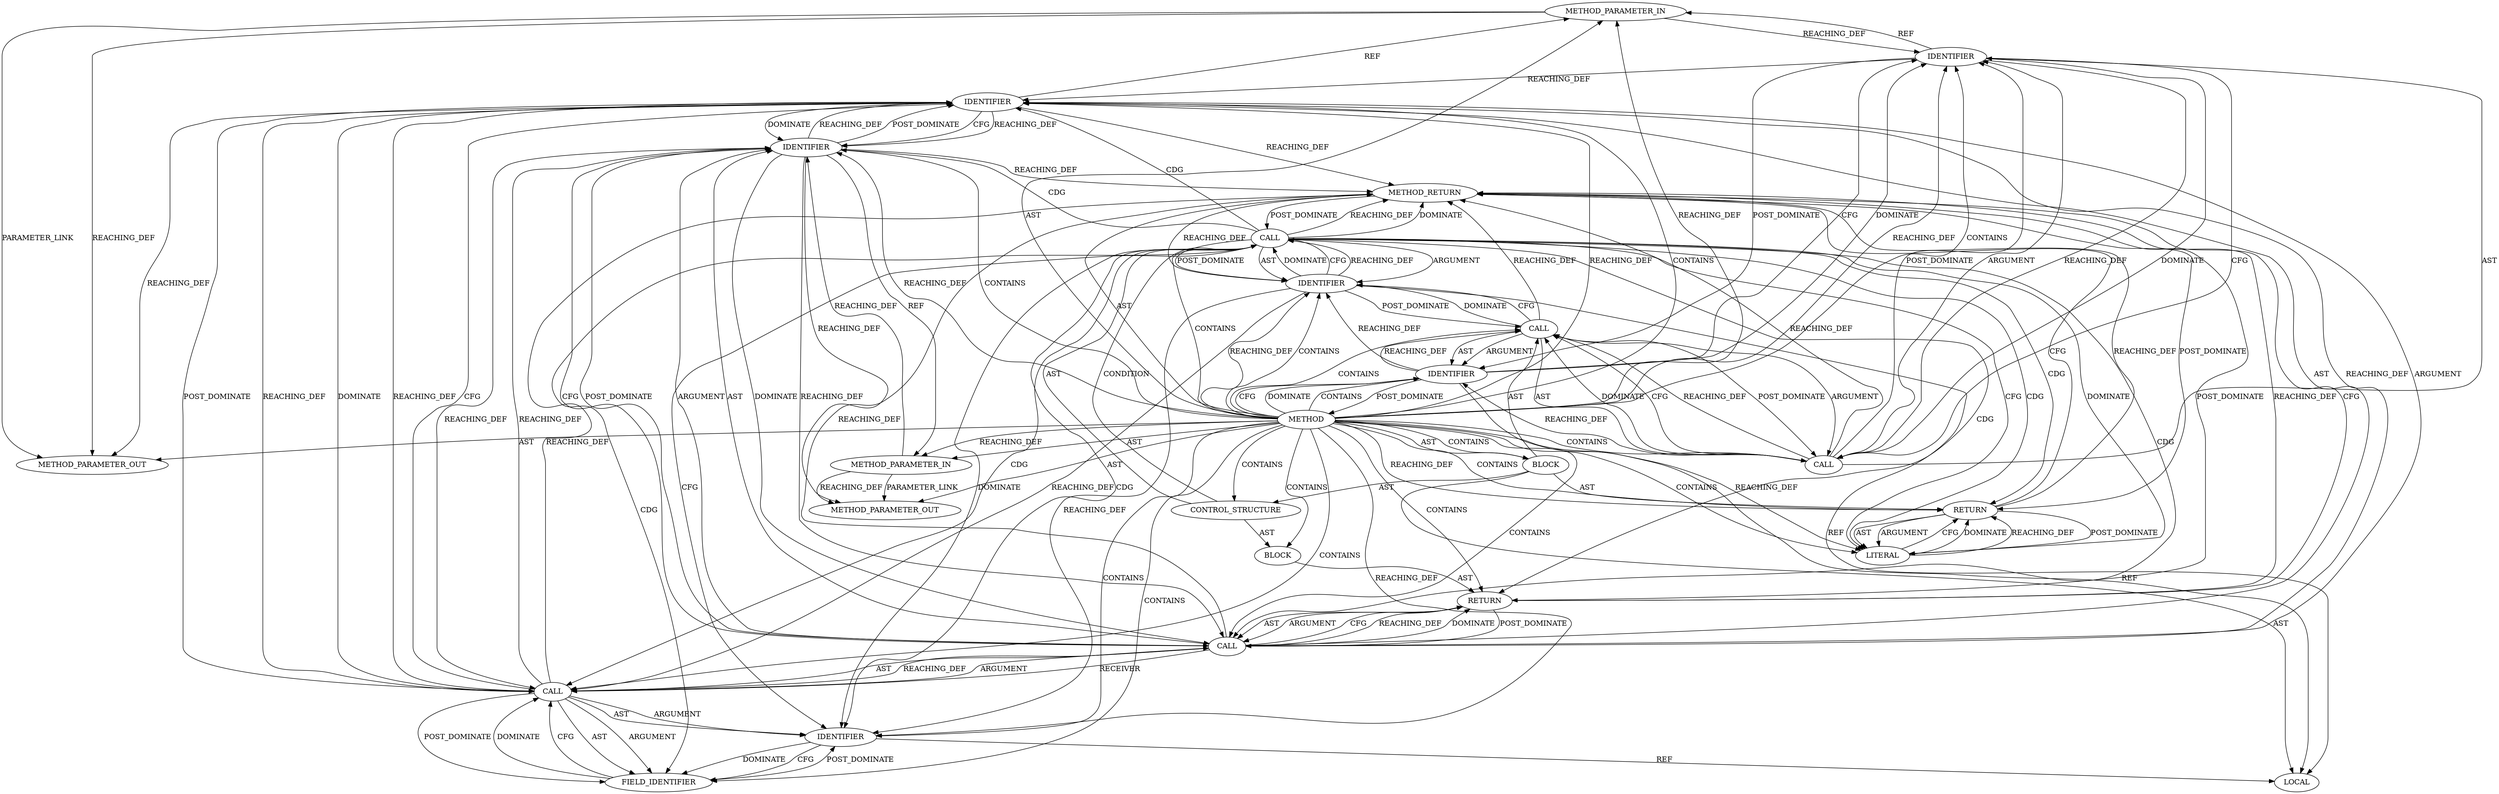 digraph {
  6241 [label=METHOD_PARAMETER_IN ORDER=1 CODE="struct sock *sk" IS_VARIADIC=false COLUMN_NUMBER=35 LINE_NUMBER=228 TYPE_FULL_NAME="sock*" EVALUATION_STRATEGY="BY_VALUE" INDEX=1 NAME="sk"]
  6246 [label=IDENTIFIER ORDER=1 ARGUMENT_INDEX=1 CODE="ctx" COLUMN_NUMBER=22 LINE_NUMBER=230 TYPE_FULL_NAME="tls_context*" NAME="ctx"]
  6262 [label=METHOD_RETURN ORDER=4 CODE="RET" COLUMN_NUMBER=1 LINE_NUMBER=228 TYPE_FULL_NAME="int" EVALUATION_STRATEGY="BY_VALUE"]
  6240 [label=METHOD COLUMN_NUMBER=1 LINE_NUMBER=228 COLUMN_NUMBER_END=1 IS_EXTERNAL=false SIGNATURE="int tls_handle_open_record (sock*,int)" NAME="tls_handle_open_record" AST_PARENT_TYPE="TYPE_DECL" AST_PARENT_FULL_NAME="tls_main.c:<global>" ORDER=96 CODE="static int tls_handle_open_record(struct sock *sk, int flags)
{
	struct tls_context *ctx = tls_get_ctx(sk);

	if (tls_is_pending_open_record(ctx))
		return ctx->push_pending_record(sk, flags);

	return 0;
}" FULL_NAME="tls_handle_open_record" LINE_NUMBER_END=236 FILENAME="tls_main.c"]
  6247 [label=CALL ORDER=2 ARGUMENT_INDEX=2 CODE="tls_get_ctx(sk)" COLUMN_NUMBER=28 METHOD_FULL_NAME="tls_get_ctx" LINE_NUMBER=230 TYPE_FULL_NAME="<empty>" DISPATCH_TYPE="STATIC_DISPATCH" SIGNATURE="" NAME="tls_get_ctx"]
  6253 [label=RETURN ORDER=1 ARGUMENT_INDEX=1 CODE="return ctx->push_pending_record(sk, flags);" COLUMN_NUMBER=3 LINE_NUMBER=233]
  6255 [label=CALL ORDER=1 ARGUMENT_INDEX=0 CODE="ctx->push_pending_record" COLUMN_NUMBER=10 METHOD_FULL_NAME="<operator>.indirectFieldAccess" LINE_NUMBER=233 TYPE_FULL_NAME="<empty>" DISPATCH_TYPE="STATIC_DISPATCH" SIGNATURE="" NAME="<operator>.indirectFieldAccess"]
  6254 [label=CALL ORDER=1 ARGUMENT_INDEX=-1 CODE="ctx->push_pending_record(sk, flags)" COLUMN_NUMBER=10 METHOD_FULL_NAME="tls_context.push_pending_record" LINE_NUMBER=233 TYPE_FULL_NAME="<empty>" DISPATCH_TYPE="STATIC_DISPATCH" SIGNATURE="" NAME="push_pending_record"]
  6250 [label=CALL ORDER=1 ARGUMENT_INDEX=-1 CODE="tls_is_pending_open_record(ctx)" COLUMN_NUMBER=6 METHOD_FULL_NAME="tls_is_pending_open_record" LINE_NUMBER=232 TYPE_FULL_NAME="<empty>" DISPATCH_TYPE="STATIC_DISPATCH" SIGNATURE="" NAME="tls_is_pending_open_record"]
  6251 [label=IDENTIFIER ORDER=1 ARGUMENT_INDEX=1 CODE="ctx" COLUMN_NUMBER=33 LINE_NUMBER=232 TYPE_FULL_NAME="tls_context*" NAME="ctx"]
  21443 [label=METHOD_PARAMETER_OUT ORDER=1 CODE="struct sock *sk" IS_VARIADIC=false COLUMN_NUMBER=35 LINE_NUMBER=228 TYPE_FULL_NAME="sock*" EVALUATION_STRATEGY="BY_VALUE" INDEX=1 NAME="sk"]
  6244 [label=LOCAL ORDER=1 CODE="struct tls_context* ctx" COLUMN_NUMBER=21 LINE_NUMBER=230 TYPE_FULL_NAME="tls_context*" NAME="ctx"]
  6260 [label=RETURN ORDER=4 ARGUMENT_INDEX=-1 CODE="return 0;" COLUMN_NUMBER=2 LINE_NUMBER=235]
  6257 [label=FIELD_IDENTIFIER ORDER=2 ARGUMENT_INDEX=2 CODE="push_pending_record" COLUMN_NUMBER=10 LINE_NUMBER=233 CANONICAL_NAME="push_pending_record"]
  6243 [label=BLOCK ORDER=3 ARGUMENT_INDEX=-1 CODE="{
	struct tls_context *ctx = tls_get_ctx(sk);

	if (tls_is_pending_open_record(ctx))
		return ctx->push_pending_record(sk, flags);

	return 0;
}" COLUMN_NUMBER=1 LINE_NUMBER=229 TYPE_FULL_NAME="void"]
  6248 [label=IDENTIFIER ORDER=1 ARGUMENT_INDEX=1 CODE="sk" COLUMN_NUMBER=40 LINE_NUMBER=230 TYPE_FULL_NAME="sock*" NAME="sk"]
  6261 [label=LITERAL ORDER=1 ARGUMENT_INDEX=-1 CODE="0" COLUMN_NUMBER=9 LINE_NUMBER=235 TYPE_FULL_NAME="int"]
  6249 [label=CONTROL_STRUCTURE CONTROL_STRUCTURE_TYPE="IF" ORDER=3 PARSER_TYPE_NAME="CASTIfStatement" ARGUMENT_INDEX=-1 CODE="if (tls_is_pending_open_record(ctx))" COLUMN_NUMBER=2 LINE_NUMBER=232]
  6252 [label=BLOCK ORDER=2 ARGUMENT_INDEX=-1 CODE="<empty>" COLUMN_NUMBER=3 LINE_NUMBER=233 TYPE_FULL_NAME="void"]
  21444 [label=METHOD_PARAMETER_OUT ORDER=2 CODE="int flags" IS_VARIADIC=false COLUMN_NUMBER=52 LINE_NUMBER=228 TYPE_FULL_NAME="int" EVALUATION_STRATEGY="BY_VALUE" INDEX=2 NAME="flags"]
  6259 [label=IDENTIFIER ORDER=3 ARGUMENT_INDEX=2 CODE="flags" COLUMN_NUMBER=39 LINE_NUMBER=233 TYPE_FULL_NAME="int" NAME="flags"]
  6258 [label=IDENTIFIER ORDER=2 ARGUMENT_INDEX=1 CODE="sk" COLUMN_NUMBER=35 LINE_NUMBER=233 TYPE_FULL_NAME="sock*" NAME="sk"]
  6245 [label=CALL ORDER=2 ARGUMENT_INDEX=-1 CODE="*ctx = tls_get_ctx(sk)" COLUMN_NUMBER=21 METHOD_FULL_NAME="<operator>.assignment" LINE_NUMBER=230 TYPE_FULL_NAME="<empty>" DISPATCH_TYPE="STATIC_DISPATCH" SIGNATURE="" NAME="<operator>.assignment"]
  6242 [label=METHOD_PARAMETER_IN ORDER=2 CODE="int flags" IS_VARIADIC=false COLUMN_NUMBER=52 LINE_NUMBER=228 TYPE_FULL_NAME="int" EVALUATION_STRATEGY="BY_VALUE" INDEX=2 NAME="flags"]
  6256 [label=IDENTIFIER ORDER=1 ARGUMENT_INDEX=1 CODE="ctx" COLUMN_NUMBER=10 LINE_NUMBER=233 TYPE_FULL_NAME="tls_context*" NAME="ctx"]
  6250 -> 6251 [label=ARGUMENT ]
  6243 -> 6249 [label=AST ]
  6248 -> 6258 [label=REACHING_DEF VARIABLE="sk"]
  6258 -> 6259 [label=CFG ]
  6254 -> 6255 [label=ARGUMENT ]
  6246 -> 6245 [label=REACHING_DEF VARIABLE="ctx"]
  6246 -> 6248 [label=CFG ]
  6251 -> 6244 [label=REF ]
  6240 -> 6241 [label=AST ]
  6240 -> 6261 [label=CONTAINS ]
  6258 -> 6255 [label=REACHING_DEF VARIABLE="sk"]
  6258 -> 6254 [label=REACHING_DEF VARIABLE="sk"]
  6250 -> 6254 [label=CDG ]
  6260 -> 6262 [label=CFG ]
  6240 -> 6242 [label=REACHING_DEF VARIABLE=""]
  6240 -> 6246 [label=CFG ]
  6243 -> 6244 [label=AST ]
  6254 -> 6253 [label=CFG ]
  6241 -> 6248 [label=REACHING_DEF VARIABLE="sk"]
  6242 -> 21444 [label=PARAMETER_LINK ]
  6250 -> 6255 [label=CDG ]
  6245 -> 6251 [label=DOMINATE ]
  6246 -> 6240 [label=POST_DOMINATE ]
  6262 -> 6253 [label=POST_DOMINATE ]
  6255 -> 6254 [label=REACHING_DEF VARIABLE="ctx->push_pending_record"]
  6259 -> 6254 [label=DOMINATE ]
  6261 -> 6260 [label=CFG ]
  6254 -> 6259 [label=POST_DOMINATE ]
  6254 -> 6259 [label=ARGUMENT ]
  6258 -> 6262 [label=REACHING_DEF VARIABLE="sk"]
  6250 -> 6253 [label=CDG ]
  6247 -> 6248 [label=AST ]
  6240 -> 6243 [label=AST ]
  6250 -> 6258 [label=CDG ]
  6255 -> 6256 [label=AST ]
  6240 -> 6256 [label=REACHING_DEF VARIABLE=""]
  6240 -> 6251 [label=REACHING_DEF VARIABLE=""]
  6248 -> 6246 [label=POST_DOMINATE ]
  6249 -> 6250 [label=AST ]
  6258 -> 6241 [label=REF ]
  6243 -> 6245 [label=AST ]
  6240 -> 6245 [label=CONTAINS ]
  6240 -> 6246 [label=DOMINATE ]
  6240 -> 6250 [label=CONTAINS ]
  6240 -> 6260 [label=CONTAINS ]
  6251 -> 6262 [label=REACHING_DEF VARIABLE="ctx"]
  6253 -> 6254 [label=POST_DOMINATE ]
  6254 -> 6262 [label=REACHING_DEF VARIABLE="ctx->push_pending_record(sk, flags)"]
  6245 -> 6247 [label=AST ]
  6260 -> 6261 [label=POST_DOMINATE ]
  6247 -> 6245 [label=DOMINATE ]
  6247 -> 6248 [label=ARGUMENT ]
  6240 -> 6258 [label=REACHING_DEF VARIABLE=""]
  6246 -> 6251 [label=REACHING_DEF VARIABLE="ctx"]
  6261 -> 6260 [label=DOMINATE ]
  6256 -> 6244 [label=REF ]
  6250 -> 6261 [label=CDG ]
  6253 -> 6262 [label=REACHING_DEF VARIABLE="<RET>"]
  6250 -> 6256 [label=CDG ]
  6240 -> 6252 [label=CONTAINS ]
  6257 -> 6255 [label=DOMINATE ]
  6240 -> 6255 [label=CONTAINS ]
  6245 -> 6247 [label=POST_DOMINATE ]
  6251 -> 6245 [label=POST_DOMINATE ]
  6258 -> 6259 [label=REACHING_DEF VARIABLE="sk"]
  6248 -> 6247 [label=REACHING_DEF VARIABLE="sk"]
  6240 -> 6258 [label=CONTAINS ]
  6240 -> 6247 [label=CONTAINS ]
  6246 -> 6244 [label=REF ]
  6243 -> 6260 [label=AST ]
  6240 -> 6253 [label=CONTAINS ]
  6248 -> 6241 [label=REF ]
  6262 -> 6260 [label=POST_DOMINATE ]
  6255 -> 6257 [label=AST ]
  6261 -> 6260 [label=REACHING_DEF VARIABLE="0"]
  6257 -> 6256 [label=POST_DOMINATE ]
  6258 -> 6255 [label=POST_DOMINATE ]
  6251 -> 6256 [label=REACHING_DEF VARIABLE="ctx"]
  6251 -> 6250 [label=DOMINATE ]
  6240 -> 6249 [label=CONTAINS ]
  6241 -> 21443 [label=REACHING_DEF VARIABLE="sk"]
  6245 -> 6246 [label=ARGUMENT ]
  6245 -> 6246 [label=AST ]
  6240 -> 21443 [label=AST ]
  6253 -> 6254 [label=AST ]
  6246 -> 6248 [label=DOMINATE ]
  6254 -> 6258 [label=ARGUMENT ]
  6259 -> 6254 [label=CFG ]
  6254 -> 6259 [label=AST ]
  6259 -> 6258 [label=REACHING_DEF VARIABLE="flags"]
  6260 -> 6261 [label=AST ]
  6240 -> 6262 [label=AST ]
  6254 -> 6255 [label=AST ]
  6247 -> 6245 [label=CFG ]
  6254 -> 6253 [label=REACHING_DEF VARIABLE="ctx->push_pending_record(sk, flags)"]
  6250 -> 6261 [label=CFG ]
  6245 -> 6262 [label=REACHING_DEF VARIABLE="*ctx = tls_get_ctx(sk)"]
  6250 -> 6259 [label=CDG ]
  6247 -> 6262 [label=REACHING_DEF VARIABLE="tls_get_ctx(sk)"]
  6241 -> 21443 [label=PARAMETER_LINK ]
  6240 -> 21444 [label=AST ]
  6250 -> 6256 [label=DOMINATE ]
  6250 -> 6261 [label=DOMINATE ]
  6240 -> 6246 [label=CONTAINS ]
  6262 -> 6250 [label=POST_DOMINATE ]
  6250 -> 6262 [label=REACHING_DEF VARIABLE="tls_is_pending_open_record(ctx)"]
  6251 -> 6255 [label=REACHING_DEF VARIABLE="ctx"]
  6259 -> 6258 [label=POST_DOMINATE ]
  6255 -> 6262 [label=REACHING_DEF VARIABLE="ctx->push_pending_record"]
  6240 -> 6259 [label=REACHING_DEF VARIABLE=""]
  6256 -> 6257 [label=DOMINATE ]
  6250 -> 6251 [label=POST_DOMINATE ]
  6251 -> 6250 [label=CFG ]
  6240 -> 6241 [label=REACHING_DEF VARIABLE=""]
  6240 -> 6248 [label=REACHING_DEF VARIABLE=""]
  6252 -> 6253 [label=AST ]
  6254 -> 6258 [label=AST ]
  6250 -> 6257 [label=CDG ]
  6259 -> 6255 [label=REACHING_DEF VARIABLE="flags"]
  6253 -> 6262 [label=CFG ]
  6245 -> 6251 [label=CFG ]
  6258 -> 6259 [label=DOMINATE ]
  6257 -> 6255 [label=CFG ]
  6249 -> 6250 [label=CONDITION ]
  6255 -> 6257 [label=ARGUMENT ]
  6258 -> 21443 [label=REACHING_DEF VARIABLE="sk"]
  6255 -> 6258 [label=DOMINATE ]
  6259 -> 6242 [label=REF ]
  6240 -> 6251 [label=CONTAINS ]
  6240 -> 6248 [label=CONTAINS ]
  6247 -> 6248 [label=POST_DOMINATE ]
  6260 -> 6262 [label=REACHING_DEF VARIABLE="<RET>"]
  6240 -> 6256 [label=CONTAINS ]
  6255 -> 6258 [label=REACHING_DEF VARIABLE="ctx->push_pending_record"]
  6250 -> 6260 [label=CDG ]
  6259 -> 6254 [label=REACHING_DEF VARIABLE="flags"]
  6249 -> 6252 [label=AST ]
  6254 -> 6253 [label=DOMINATE ]
  6259 -> 21444 [label=REACHING_DEF VARIABLE="flags"]
  6240 -> 6260 [label=REACHING_DEF VARIABLE=""]
  6242 -> 6259 [label=REACHING_DEF VARIABLE="flags"]
  6247 -> 6246 [label=REACHING_DEF VARIABLE="tls_get_ctx(sk)"]
  6250 -> 6262 [label=DOMINATE ]
  6240 -> 6254 [label=CONTAINS ]
  6248 -> 6247 [label=CFG ]
  6255 -> 6259 [label=REACHING_DEF VARIABLE="ctx->push_pending_record"]
  6255 -> 6258 [label=CFG ]
  6240 -> 6242 [label=AST ]
  6250 -> 6256 [label=CFG ]
  6245 -> 6247 [label=ARGUMENT ]
  6248 -> 6247 [label=DOMINATE ]
  6242 -> 21444 [label=REACHING_DEF VARIABLE="flags"]
  6260 -> 6261 [label=ARGUMENT ]
  6250 -> 6251 [label=AST ]
  6255 -> 6256 [label=ARGUMENT ]
  6240 -> 6243 [label=CONTAINS ]
  6253 -> 6254 [label=ARGUMENT ]
  6240 -> 6257 [label=CONTAINS ]
  6256 -> 6257 [label=CFG ]
  6255 -> 6257 [label=POST_DOMINATE ]
  6259 -> 6262 [label=REACHING_DEF VARIABLE="flags"]
  6240 -> 6261 [label=REACHING_DEF VARIABLE=""]
  6251 -> 6250 [label=REACHING_DEF VARIABLE="ctx"]
  6254 -> 6255 [label=RECEIVER ]
  6240 -> 6259 [label=CONTAINS ]
  6247 -> 6245 [label=REACHING_DEF VARIABLE="tls_get_ctx(sk)"]
}

